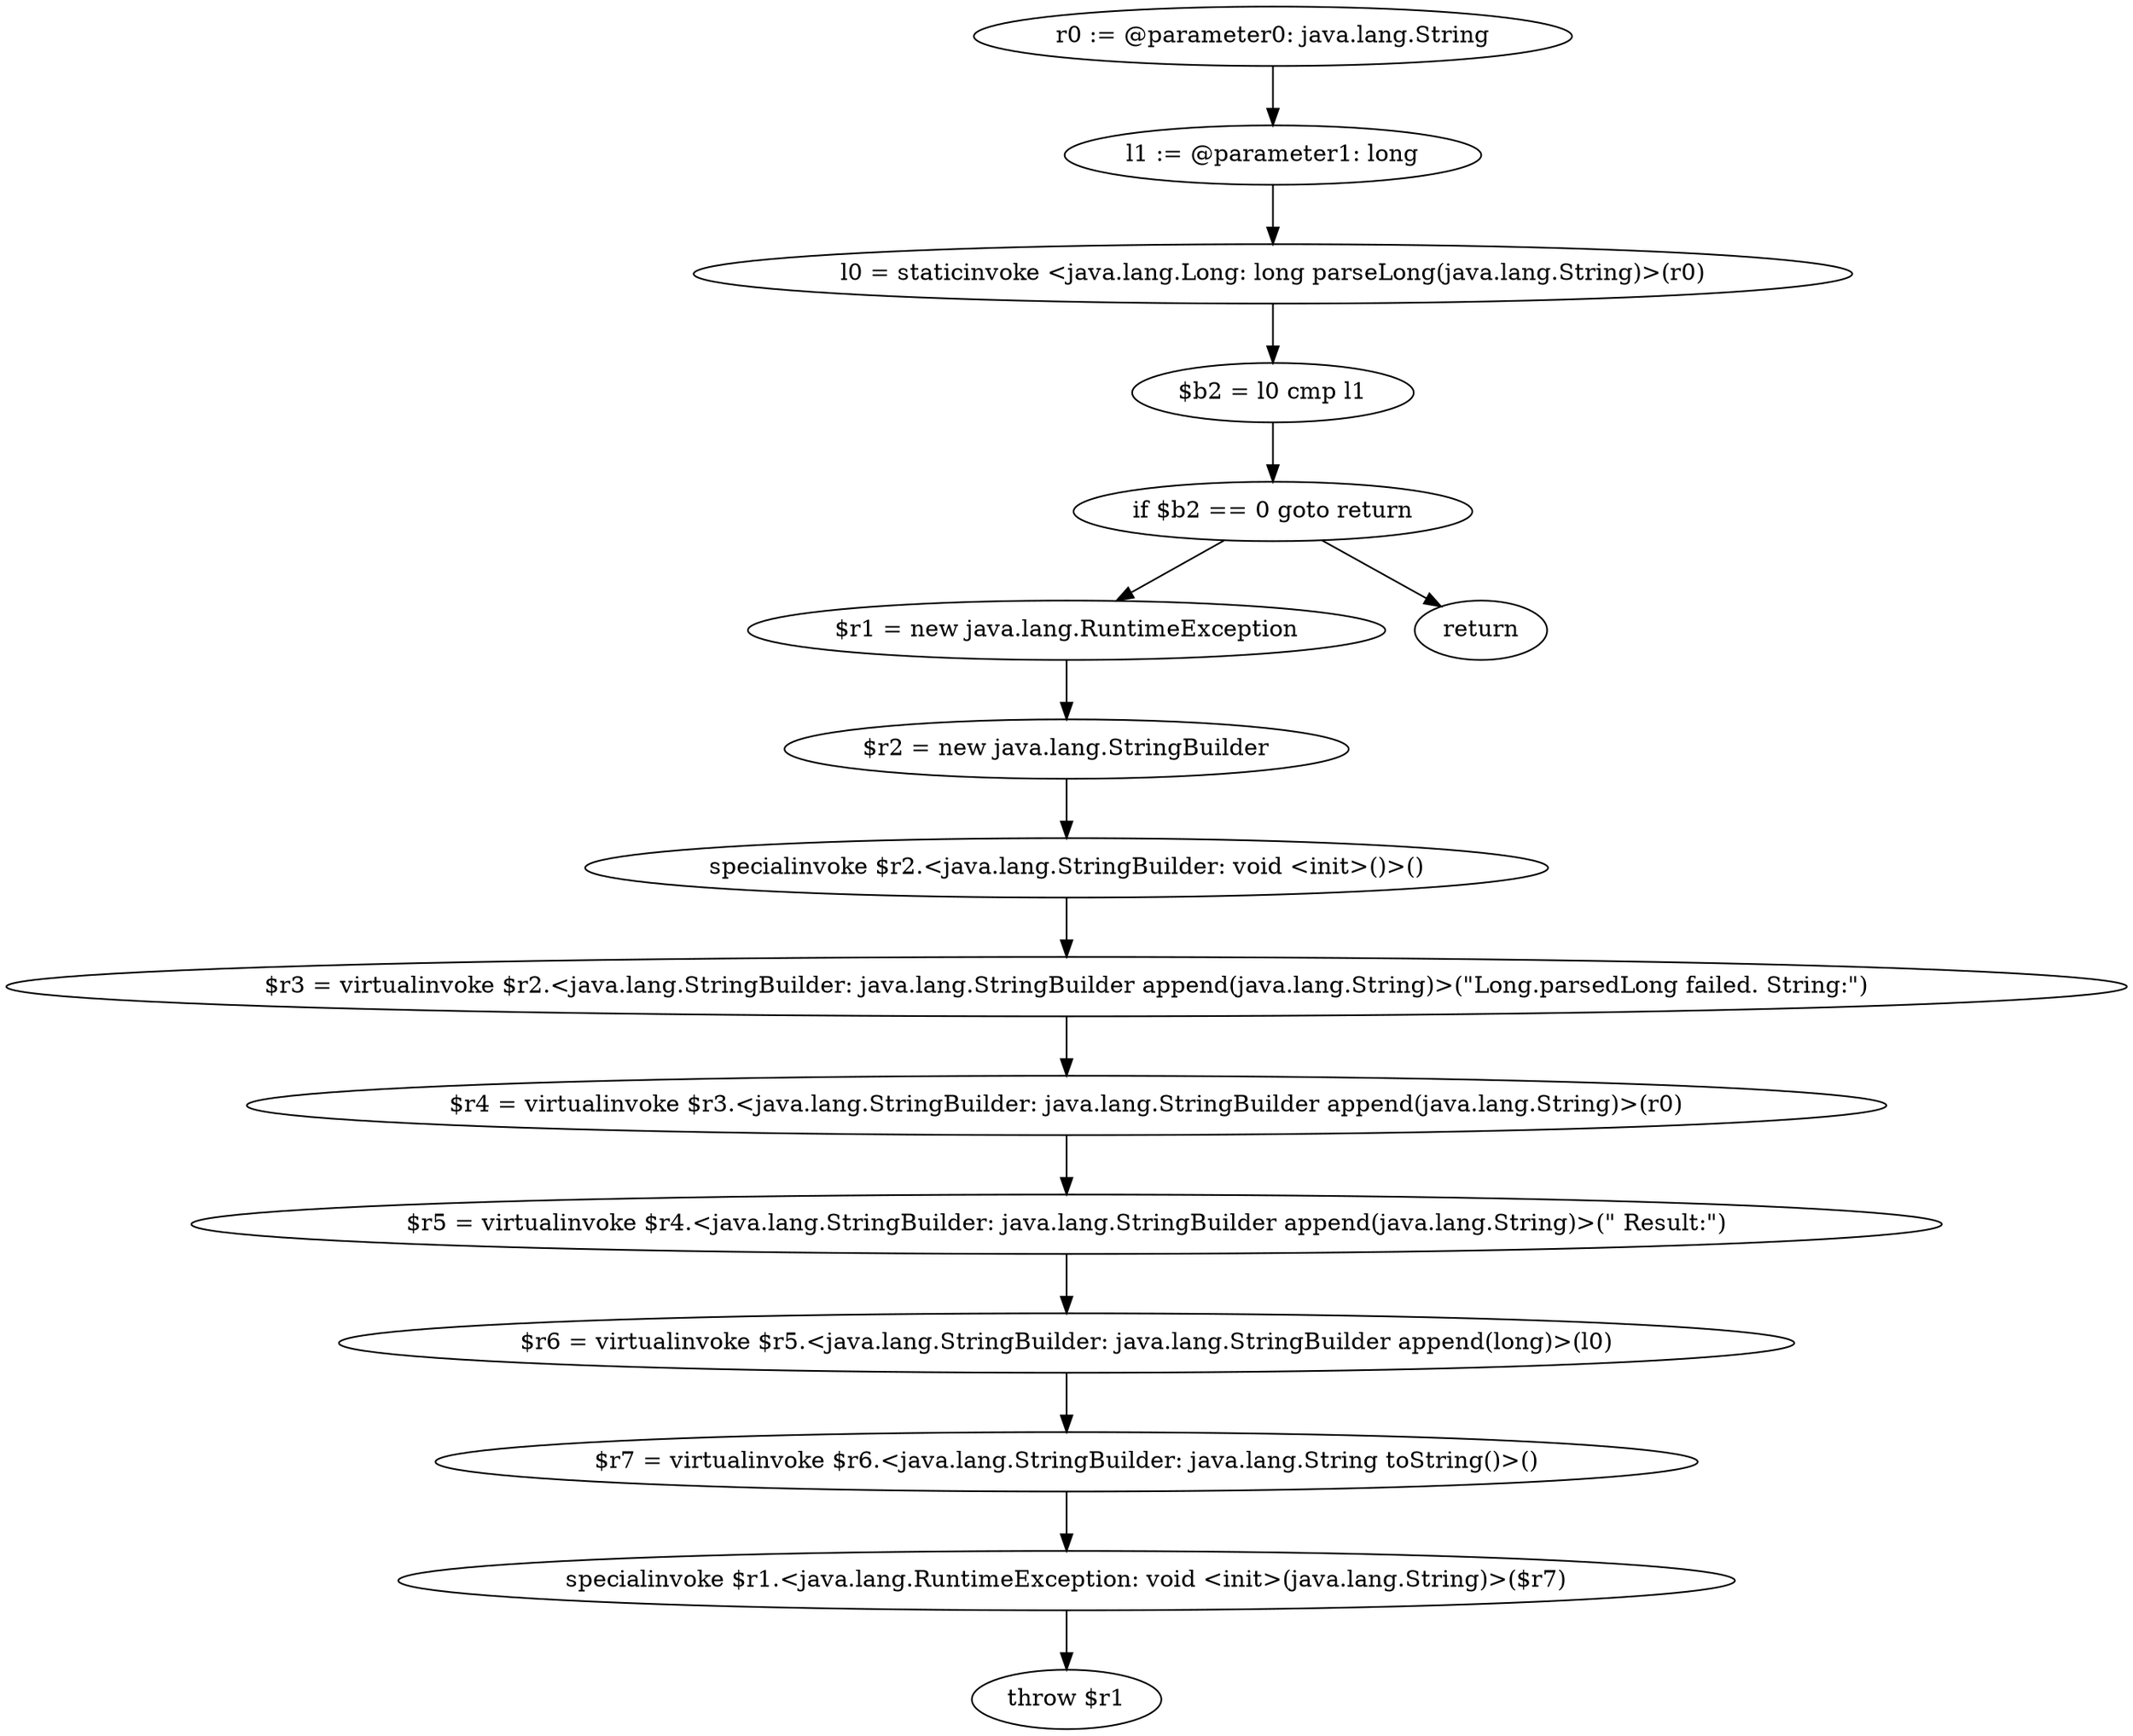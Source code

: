 digraph "unitGraph" {
    "r0 := @parameter0: java.lang.String"
    "l1 := @parameter1: long"
    "l0 = staticinvoke <java.lang.Long: long parseLong(java.lang.String)>(r0)"
    "$b2 = l0 cmp l1"
    "if $b2 == 0 goto return"
    "$r1 = new java.lang.RuntimeException"
    "$r2 = new java.lang.StringBuilder"
    "specialinvoke $r2.<java.lang.StringBuilder: void <init>()>()"
    "$r3 = virtualinvoke $r2.<java.lang.StringBuilder: java.lang.StringBuilder append(java.lang.String)>(\"Long.parsedLong failed. String:\")"
    "$r4 = virtualinvoke $r3.<java.lang.StringBuilder: java.lang.StringBuilder append(java.lang.String)>(r0)"
    "$r5 = virtualinvoke $r4.<java.lang.StringBuilder: java.lang.StringBuilder append(java.lang.String)>(\" Result:\")"
    "$r6 = virtualinvoke $r5.<java.lang.StringBuilder: java.lang.StringBuilder append(long)>(l0)"
    "$r7 = virtualinvoke $r6.<java.lang.StringBuilder: java.lang.String toString()>()"
    "specialinvoke $r1.<java.lang.RuntimeException: void <init>(java.lang.String)>($r7)"
    "throw $r1"
    "return"
    "r0 := @parameter0: java.lang.String"->"l1 := @parameter1: long";
    "l1 := @parameter1: long"->"l0 = staticinvoke <java.lang.Long: long parseLong(java.lang.String)>(r0)";
    "l0 = staticinvoke <java.lang.Long: long parseLong(java.lang.String)>(r0)"->"$b2 = l0 cmp l1";
    "$b2 = l0 cmp l1"->"if $b2 == 0 goto return";
    "if $b2 == 0 goto return"->"$r1 = new java.lang.RuntimeException";
    "if $b2 == 0 goto return"->"return";
    "$r1 = new java.lang.RuntimeException"->"$r2 = new java.lang.StringBuilder";
    "$r2 = new java.lang.StringBuilder"->"specialinvoke $r2.<java.lang.StringBuilder: void <init>()>()";
    "specialinvoke $r2.<java.lang.StringBuilder: void <init>()>()"->"$r3 = virtualinvoke $r2.<java.lang.StringBuilder: java.lang.StringBuilder append(java.lang.String)>(\"Long.parsedLong failed. String:\")";
    "$r3 = virtualinvoke $r2.<java.lang.StringBuilder: java.lang.StringBuilder append(java.lang.String)>(\"Long.parsedLong failed. String:\")"->"$r4 = virtualinvoke $r3.<java.lang.StringBuilder: java.lang.StringBuilder append(java.lang.String)>(r0)";
    "$r4 = virtualinvoke $r3.<java.lang.StringBuilder: java.lang.StringBuilder append(java.lang.String)>(r0)"->"$r5 = virtualinvoke $r4.<java.lang.StringBuilder: java.lang.StringBuilder append(java.lang.String)>(\" Result:\")";
    "$r5 = virtualinvoke $r4.<java.lang.StringBuilder: java.lang.StringBuilder append(java.lang.String)>(\" Result:\")"->"$r6 = virtualinvoke $r5.<java.lang.StringBuilder: java.lang.StringBuilder append(long)>(l0)";
    "$r6 = virtualinvoke $r5.<java.lang.StringBuilder: java.lang.StringBuilder append(long)>(l0)"->"$r7 = virtualinvoke $r6.<java.lang.StringBuilder: java.lang.String toString()>()";
    "$r7 = virtualinvoke $r6.<java.lang.StringBuilder: java.lang.String toString()>()"->"specialinvoke $r1.<java.lang.RuntimeException: void <init>(java.lang.String)>($r7)";
    "specialinvoke $r1.<java.lang.RuntimeException: void <init>(java.lang.String)>($r7)"->"throw $r1";
}
